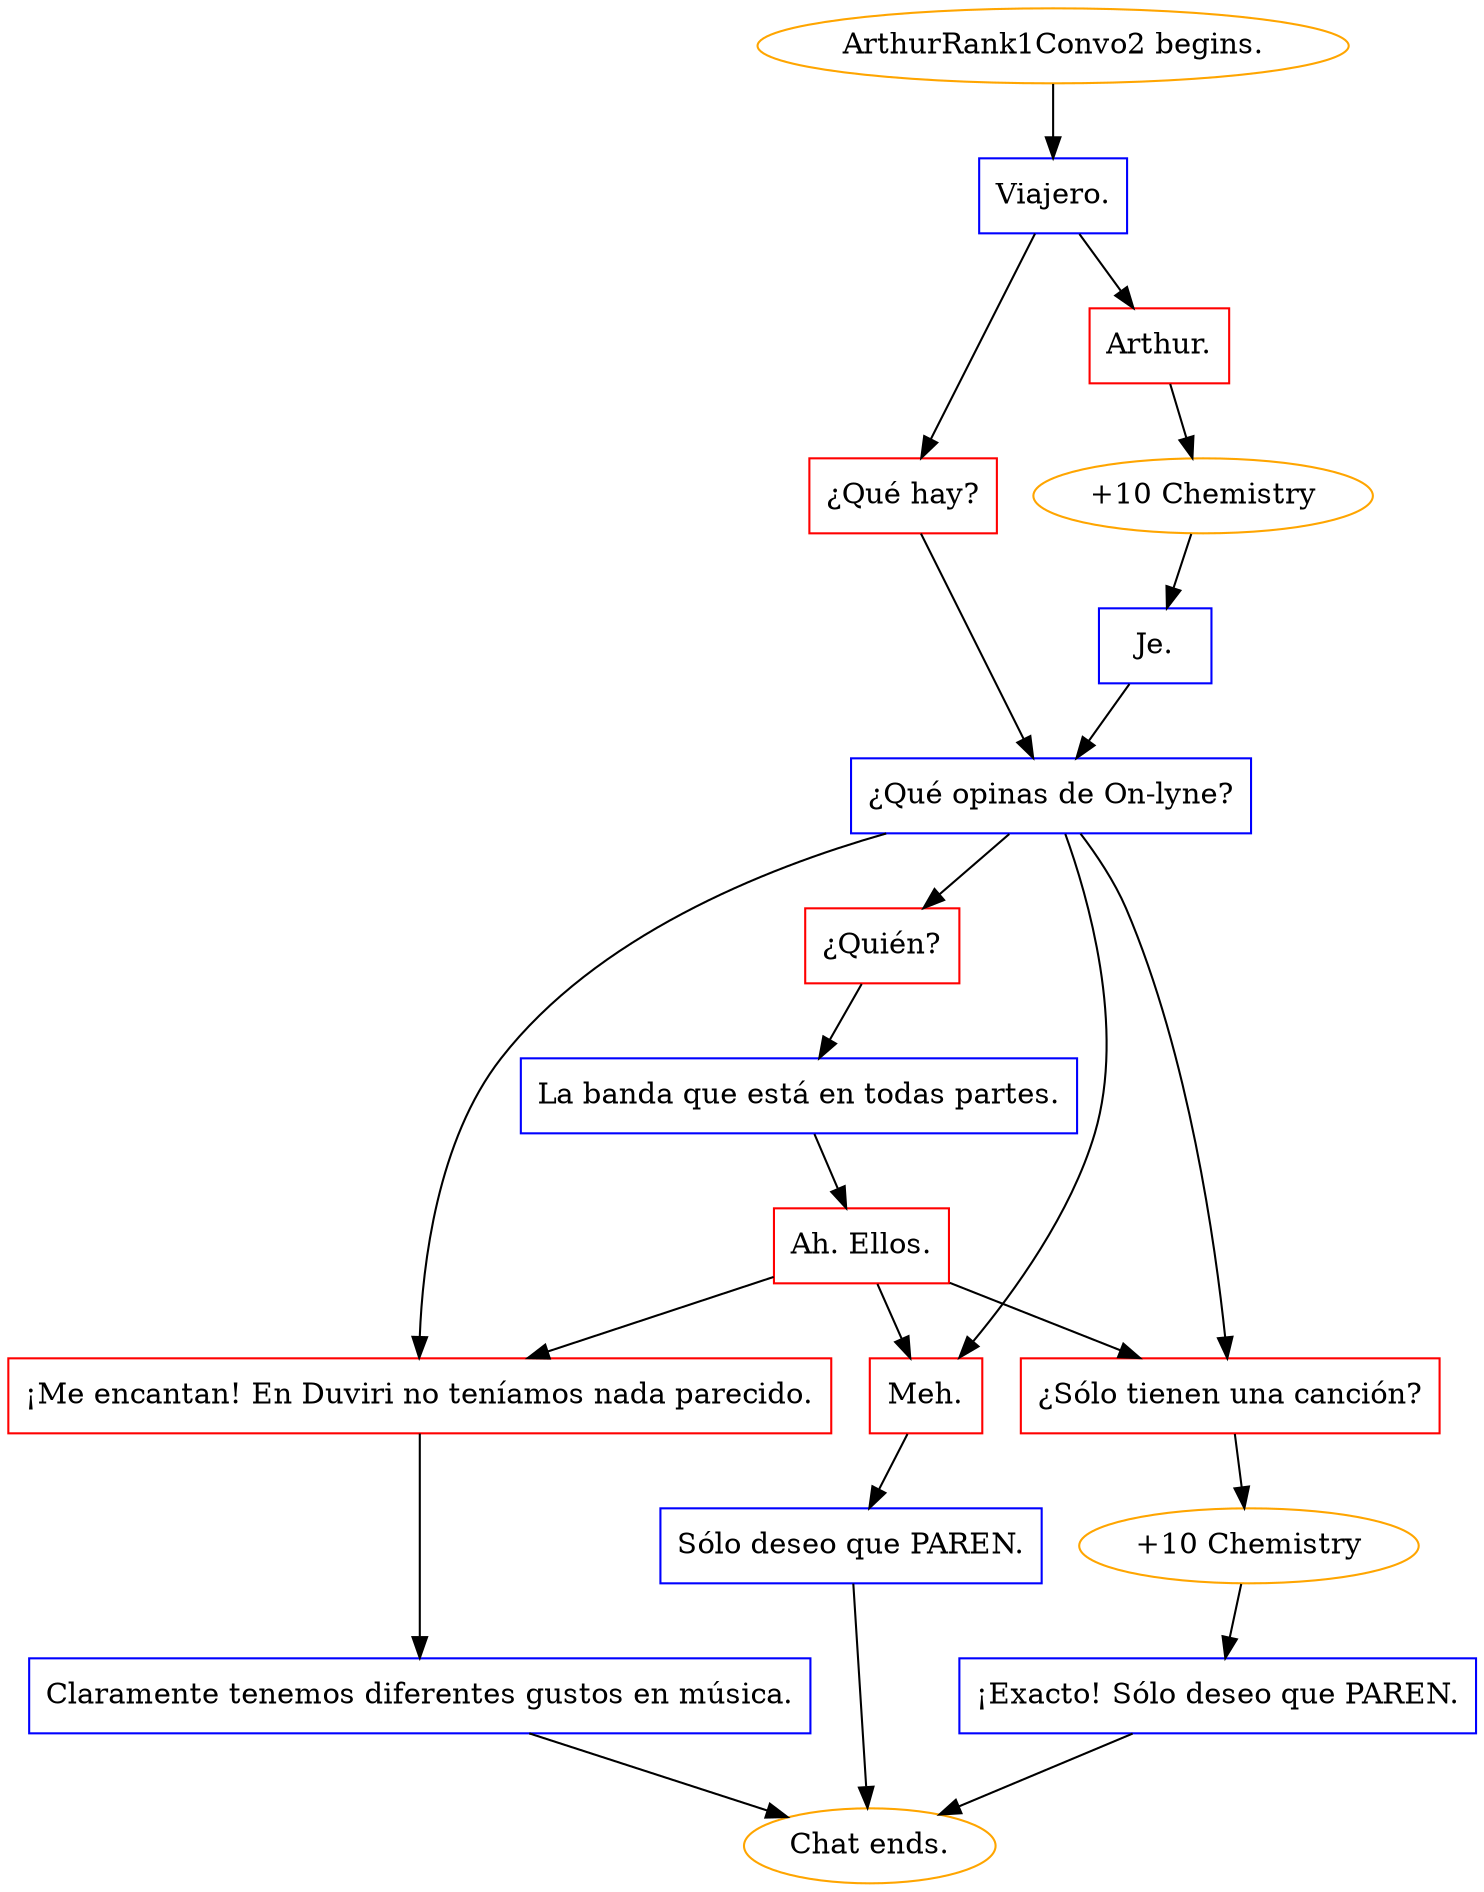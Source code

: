 digraph {
	"ArthurRank1Convo2 begins." [color=orange];
		"ArthurRank1Convo2 begins." -> j3803690000;
	j3803690000 [label="Viajero.",shape=box,color=blue];
		j3803690000 -> j3169565848;
		j3803690000 -> j1249622167;
	j3169565848 [label="Arthur.",shape=box,color=red];
		j3169565848 -> j2014364005;
	j1249622167 [label="¿Qué hay?",shape=box,color=red];
		j1249622167 -> j630016776;
	j2014364005 [label="+10 Chemistry",color=orange];
		j2014364005 -> j761851091;
	j630016776 [label="¿Qué opinas de On-lyne?",shape=box,color=blue];
		j630016776 -> j3267367800;
		j630016776 -> j477469349;
		j630016776 -> j504448547;
		j630016776 -> j2211755716;
	j761851091 [label="Je.",shape=box,color=blue];
		j761851091 -> j630016776;
	j3267367800 [label="¿Quién?",shape=box,color=red];
		j3267367800 -> j2393677494;
	j477469349 [label="¿Sólo tienen una canción?",shape=box,color=red];
		j477469349 -> j2056706345;
	j504448547 [label="¡Me encantan! En Duviri no teníamos nada parecido.",shape=box,color=red];
		j504448547 -> j2150624451;
	j2211755716 [label="Meh.",shape=box,color=red];
		j2211755716 -> j3134454613;
	j2393677494 [label="La banda que está en todas partes.",shape=box,color=blue];
		j2393677494 -> j3571511862;
	j2056706345 [label="+10 Chemistry",color=orange];
		j2056706345 -> j1752832642;
	j2150624451 [label="Claramente tenemos diferentes gustos en música.",shape=box,color=blue];
		j2150624451 -> "Chat ends.";
	j3134454613 [label="Sólo deseo que PAREN.",shape=box,color=blue];
		j3134454613 -> "Chat ends.";
	j3571511862 [label="Ah. Ellos.",shape=box,color=red];
		j3571511862 -> j477469349;
		j3571511862 -> j504448547;
		j3571511862 -> j2211755716;
	j1752832642 [label="¡Exacto! Sólo deseo que PAREN.",shape=box,color=blue];
		j1752832642 -> "Chat ends.";
	"Chat ends." [color=orange];
}